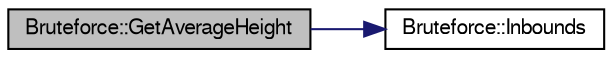 digraph G
{
  bgcolor="transparent";
  edge [fontname="FreeSans",fontsize=10,labelfontname="FreeSans",labelfontsize=10];
  node [fontname="FreeSans",fontsize=10,shape=record];
  rankdir=LR;
  Node1 [label="Bruteforce::GetAverageHeight",height=0.2,width=0.4,color="black", fillcolor="grey75", style="filled" fontcolor="black"];
  Node1 -> Node2 [color="midnightblue",fontsize=10,style="solid"];
  Node2 [label="Bruteforce::Inbounds",height=0.2,width=0.4,color="black",URL="$class_bruteforce.html#2b337f6ef80b5722a09f2e0c381923ff",tooltip="Checks if inbounds."];
}
